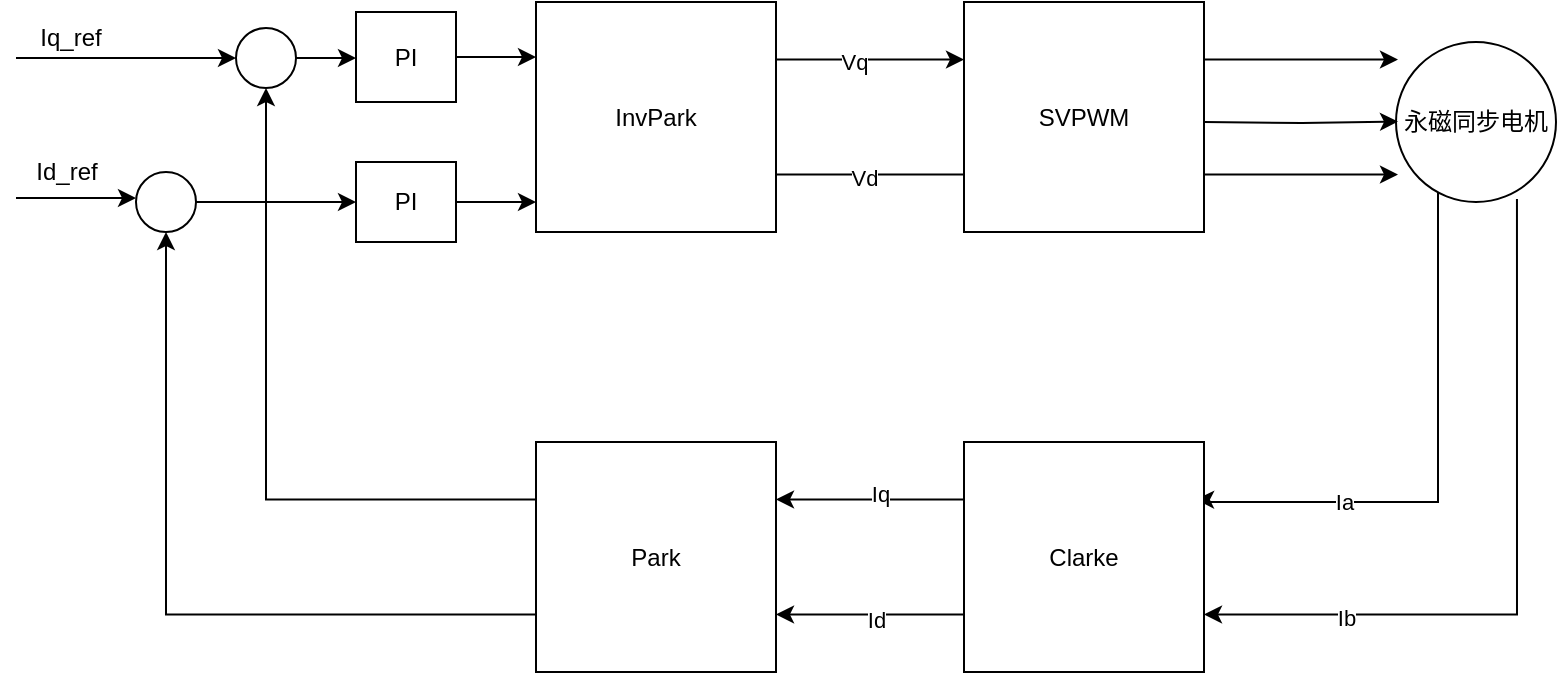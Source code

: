 <mxfile version="24.8.6">
  <diagram name="第 1 页" id="WdVF3u0vDcm4bt9vMd2t">
    <mxGraphModel dx="1143" dy="781" grid="1" gridSize="10" guides="1" tooltips="1" connect="1" arrows="1" fold="1" page="1" pageScale="1" pageWidth="827" pageHeight="1169" math="0" shadow="0">
      <root>
        <mxCell id="0" />
        <mxCell id="1" parent="0" />
        <mxCell id="VOfUWi2VCmEYPDbz4nwJ-22" value="" style="edgeStyle=orthogonalEdgeStyle;rounded=0;orthogonalLoop=1;jettySize=auto;html=1;" edge="1" parent="1" source="VOfUWi2VCmEYPDbz4nwJ-1" target="VOfUWi2VCmEYPDbz4nwJ-5">
          <mxGeometry relative="1" as="geometry">
            <Array as="points">
              <mxPoint x="300" y="238" />
              <mxPoint x="300" y="238" />
            </Array>
          </mxGeometry>
        </mxCell>
        <mxCell id="VOfUWi2VCmEYPDbz4nwJ-1" value="PI" style="rounded=0;whiteSpace=wrap;html=1;" vertex="1" parent="1">
          <mxGeometry x="210" y="215" width="50" height="45" as="geometry" />
        </mxCell>
        <mxCell id="VOfUWi2VCmEYPDbz4nwJ-15" style="edgeStyle=orthogonalEdgeStyle;rounded=0;orthogonalLoop=1;jettySize=auto;html=1;exitX=1;exitY=0.5;exitDx=0;exitDy=0;entryX=0;entryY=0.5;entryDx=0;entryDy=0;" edge="1" parent="1" source="VOfUWi2VCmEYPDbz4nwJ-2" target="VOfUWi2VCmEYPDbz4nwJ-1">
          <mxGeometry relative="1" as="geometry" />
        </mxCell>
        <mxCell id="VOfUWi2VCmEYPDbz4nwJ-2" value="" style="ellipse;whiteSpace=wrap;html=1;aspect=fixed;" vertex="1" parent="1">
          <mxGeometry x="150" y="223" width="30" height="30" as="geometry" />
        </mxCell>
        <mxCell id="VOfUWi2VCmEYPDbz4nwJ-23" value="" style="edgeStyle=orthogonalEdgeStyle;rounded=0;orthogonalLoop=1;jettySize=auto;html=1;" edge="1" parent="1" source="VOfUWi2VCmEYPDbz4nwJ-3" target="VOfUWi2VCmEYPDbz4nwJ-5">
          <mxGeometry relative="1" as="geometry">
            <Array as="points">
              <mxPoint x="300" y="310" />
              <mxPoint x="300" y="310" />
            </Array>
          </mxGeometry>
        </mxCell>
        <mxCell id="VOfUWi2VCmEYPDbz4nwJ-3" value="PI" style="rounded=0;whiteSpace=wrap;html=1;" vertex="1" parent="1">
          <mxGeometry x="210" y="290" width="50" height="40" as="geometry" />
        </mxCell>
        <mxCell id="VOfUWi2VCmEYPDbz4nwJ-16" style="edgeStyle=orthogonalEdgeStyle;rounded=0;orthogonalLoop=1;jettySize=auto;html=1;exitX=1;exitY=0.5;exitDx=0;exitDy=0;entryX=0;entryY=0.5;entryDx=0;entryDy=0;" edge="1" parent="1" source="VOfUWi2VCmEYPDbz4nwJ-4" target="VOfUWi2VCmEYPDbz4nwJ-3">
          <mxGeometry relative="1" as="geometry" />
        </mxCell>
        <mxCell id="VOfUWi2VCmEYPDbz4nwJ-4" value="" style="ellipse;whiteSpace=wrap;html=1;aspect=fixed;" vertex="1" parent="1">
          <mxGeometry x="100" y="295" width="30" height="30" as="geometry" />
        </mxCell>
        <mxCell id="VOfUWi2VCmEYPDbz4nwJ-25" style="edgeStyle=orthogonalEdgeStyle;rounded=0;orthogonalLoop=1;jettySize=auto;html=1;exitX=1;exitY=0.75;exitDx=0;exitDy=0;entryX=0;entryY=0.75;entryDx=0;entryDy=0;" edge="1" parent="1" source="VOfUWi2VCmEYPDbz4nwJ-5" target="VOfUWi2VCmEYPDbz4nwJ-8">
          <mxGeometry relative="1" as="geometry">
            <Array as="points">
              <mxPoint x="530" y="296" />
            </Array>
          </mxGeometry>
        </mxCell>
        <mxCell id="VOfUWi2VCmEYPDbz4nwJ-59" value="Vd" style="edgeLabel;html=1;align=center;verticalAlign=middle;resizable=0;points=[];" vertex="1" connectable="0" parent="VOfUWi2VCmEYPDbz4nwJ-25">
          <mxGeometry x="-0.302" y="-1" relative="1" as="geometry">
            <mxPoint as="offset" />
          </mxGeometry>
        </mxCell>
        <mxCell id="VOfUWi2VCmEYPDbz4nwJ-26" style="edgeStyle=orthogonalEdgeStyle;rounded=0;orthogonalLoop=1;jettySize=auto;html=1;exitX=1;exitY=0.25;exitDx=0;exitDy=0;entryX=0;entryY=0.25;entryDx=0;entryDy=0;" edge="1" parent="1" source="VOfUWi2VCmEYPDbz4nwJ-5" target="VOfUWi2VCmEYPDbz4nwJ-8">
          <mxGeometry relative="1" as="geometry">
            <Array as="points">
              <mxPoint x="500" y="239" />
              <mxPoint x="500" y="239" />
            </Array>
          </mxGeometry>
        </mxCell>
        <mxCell id="VOfUWi2VCmEYPDbz4nwJ-58" value="Vq" style="edgeLabel;html=1;align=center;verticalAlign=middle;resizable=0;points=[];" vertex="1" connectable="0" parent="VOfUWi2VCmEYPDbz4nwJ-26">
          <mxGeometry x="-0.17" y="-1" relative="1" as="geometry">
            <mxPoint as="offset" />
          </mxGeometry>
        </mxCell>
        <mxCell id="VOfUWi2VCmEYPDbz4nwJ-5" value="InvPark" style="rounded=0;whiteSpace=wrap;html=1;" vertex="1" parent="1">
          <mxGeometry x="300" y="210" width="120" height="115" as="geometry" />
        </mxCell>
        <mxCell id="VOfUWi2VCmEYPDbz4nwJ-28" style="edgeStyle=orthogonalEdgeStyle;rounded=0;orthogonalLoop=1;jettySize=auto;html=1;exitX=1;exitY=0.75;exitDx=0;exitDy=0;entryX=0;entryY=0.75;entryDx=0;entryDy=0;" edge="1" parent="1" source="VOfUWi2VCmEYPDbz4nwJ-8">
          <mxGeometry relative="1" as="geometry">
            <mxPoint x="731" y="296.25" as="targetPoint" />
          </mxGeometry>
        </mxCell>
        <mxCell id="VOfUWi2VCmEYPDbz4nwJ-29" style="edgeStyle=orthogonalEdgeStyle;rounded=0;orthogonalLoop=1;jettySize=auto;html=1;exitX=1;exitY=0.25;exitDx=0;exitDy=0;entryX=0;entryY=0.25;entryDx=0;entryDy=0;" edge="1" parent="1">
          <mxGeometry relative="1" as="geometry">
            <mxPoint x="634" y="238.75" as="sourcePoint" />
            <mxPoint x="731" y="238.75" as="targetPoint" />
          </mxGeometry>
        </mxCell>
        <mxCell id="VOfUWi2VCmEYPDbz4nwJ-8" value="SVPWM" style="rounded=0;whiteSpace=wrap;html=1;" vertex="1" parent="1">
          <mxGeometry x="514" y="210" width="120" height="115" as="geometry" />
        </mxCell>
        <mxCell id="VOfUWi2VCmEYPDbz4nwJ-30" style="edgeStyle=orthogonalEdgeStyle;rounded=0;orthogonalLoop=1;jettySize=auto;html=1;exitX=0.25;exitY=0.875;exitDx=0;exitDy=0;entryX=0.967;entryY=0.25;entryDx=0;entryDy=0;exitPerimeter=0;entryPerimeter=0;" edge="1" parent="1" target="VOfUWi2VCmEYPDbz4nwJ-10">
          <mxGeometry relative="1" as="geometry">
            <mxPoint x="751" y="300" as="sourcePoint" />
            <mxPoint x="635" y="458.75" as="targetPoint" />
            <Array as="points">
              <mxPoint x="751" y="460" />
              <mxPoint x="636" y="460" />
              <mxPoint x="636" y="459" />
            </Array>
          </mxGeometry>
        </mxCell>
        <mxCell id="VOfUWi2VCmEYPDbz4nwJ-54" value="Ia" style="edgeLabel;html=1;align=center;verticalAlign=middle;resizable=0;points=[];" vertex="1" connectable="0" parent="VOfUWi2VCmEYPDbz4nwJ-30">
          <mxGeometry x="0.471" relative="1" as="geometry">
            <mxPoint as="offset" />
          </mxGeometry>
        </mxCell>
        <mxCell id="VOfUWi2VCmEYPDbz4nwJ-31" style="edgeStyle=orthogonalEdgeStyle;rounded=0;orthogonalLoop=1;jettySize=auto;html=1;exitX=0.756;exitY=0.981;exitDx=0;exitDy=0;entryX=1;entryY=0.75;entryDx=0;entryDy=0;exitPerimeter=0;" edge="1" parent="1" source="VOfUWi2VCmEYPDbz4nwJ-12" target="VOfUWi2VCmEYPDbz4nwJ-10">
          <mxGeometry relative="1" as="geometry">
            <mxPoint x="791" y="325" as="sourcePoint" />
            <Array as="points">
              <mxPoint x="791" y="516" />
            </Array>
          </mxGeometry>
        </mxCell>
        <mxCell id="VOfUWi2VCmEYPDbz4nwJ-55" value="Ib" style="edgeLabel;html=1;align=center;verticalAlign=middle;resizable=0;points=[];" vertex="1" connectable="0" parent="VOfUWi2VCmEYPDbz4nwJ-31">
          <mxGeometry x="0.61" y="1" relative="1" as="geometry">
            <mxPoint as="offset" />
          </mxGeometry>
        </mxCell>
        <mxCell id="VOfUWi2VCmEYPDbz4nwJ-36" style="edgeStyle=orthogonalEdgeStyle;rounded=0;orthogonalLoop=1;jettySize=auto;html=1;exitX=0;exitY=0.25;exitDx=0;exitDy=0;entryX=1;entryY=0.25;entryDx=0;entryDy=0;" edge="1" parent="1" source="VOfUWi2VCmEYPDbz4nwJ-10" target="VOfUWi2VCmEYPDbz4nwJ-11">
          <mxGeometry relative="1" as="geometry" />
        </mxCell>
        <mxCell id="VOfUWi2VCmEYPDbz4nwJ-56" value="Iq" style="edgeLabel;html=1;align=center;verticalAlign=middle;resizable=0;points=[];" vertex="1" connectable="0" parent="VOfUWi2VCmEYPDbz4nwJ-36">
          <mxGeometry x="-0.106" y="-3" relative="1" as="geometry">
            <mxPoint as="offset" />
          </mxGeometry>
        </mxCell>
        <mxCell id="VOfUWi2VCmEYPDbz4nwJ-37" style="edgeStyle=orthogonalEdgeStyle;rounded=0;orthogonalLoop=1;jettySize=auto;html=1;exitX=0;exitY=0.75;exitDx=0;exitDy=0;entryX=1;entryY=0.75;entryDx=0;entryDy=0;" edge="1" parent="1" source="VOfUWi2VCmEYPDbz4nwJ-10" target="VOfUWi2VCmEYPDbz4nwJ-11">
          <mxGeometry relative="1" as="geometry" />
        </mxCell>
        <mxCell id="VOfUWi2VCmEYPDbz4nwJ-57" value="Id" style="edgeLabel;html=1;align=center;verticalAlign=middle;resizable=0;points=[];" vertex="1" connectable="0" parent="VOfUWi2VCmEYPDbz4nwJ-37">
          <mxGeometry x="-0.064" y="2" relative="1" as="geometry">
            <mxPoint as="offset" />
          </mxGeometry>
        </mxCell>
        <mxCell id="VOfUWi2VCmEYPDbz4nwJ-10" value="Clarke" style="rounded=0;whiteSpace=wrap;html=1;" vertex="1" parent="1">
          <mxGeometry x="514" y="430" width="120" height="115" as="geometry" />
        </mxCell>
        <mxCell id="VOfUWi2VCmEYPDbz4nwJ-38" style="edgeStyle=orthogonalEdgeStyle;rounded=0;orthogonalLoop=1;jettySize=auto;html=1;exitX=0;exitY=0.25;exitDx=0;exitDy=0;entryX=0.5;entryY=1;entryDx=0;entryDy=0;" edge="1" parent="1" source="VOfUWi2VCmEYPDbz4nwJ-11" target="VOfUWi2VCmEYPDbz4nwJ-2">
          <mxGeometry relative="1" as="geometry" />
        </mxCell>
        <mxCell id="VOfUWi2VCmEYPDbz4nwJ-39" style="edgeStyle=orthogonalEdgeStyle;rounded=0;orthogonalLoop=1;jettySize=auto;html=1;exitX=0;exitY=0.75;exitDx=0;exitDy=0;entryX=0.5;entryY=1;entryDx=0;entryDy=0;" edge="1" parent="1" source="VOfUWi2VCmEYPDbz4nwJ-11" target="VOfUWi2VCmEYPDbz4nwJ-4">
          <mxGeometry relative="1" as="geometry" />
        </mxCell>
        <mxCell id="VOfUWi2VCmEYPDbz4nwJ-11" value="Park" style="rounded=0;whiteSpace=wrap;html=1;" vertex="1" parent="1">
          <mxGeometry x="300" y="430" width="120" height="115" as="geometry" />
        </mxCell>
        <mxCell id="VOfUWi2VCmEYPDbz4nwJ-12" value="永磁同步电机" style="ellipse;whiteSpace=wrap;html=1;aspect=fixed;" vertex="1" parent="1">
          <mxGeometry x="730" y="230" width="80" height="80" as="geometry" />
        </mxCell>
        <mxCell id="VOfUWi2VCmEYPDbz4nwJ-43" value="" style="endArrow=classic;html=1;rounded=0;entryX=0;entryY=0.5;entryDx=0;entryDy=0;" edge="1" parent="1" target="VOfUWi2VCmEYPDbz4nwJ-2">
          <mxGeometry width="50" height="50" relative="1" as="geometry">
            <mxPoint x="40" y="238" as="sourcePoint" />
            <mxPoint x="120" y="240" as="targetPoint" />
          </mxGeometry>
        </mxCell>
        <mxCell id="VOfUWi2VCmEYPDbz4nwJ-47" value="" style="endArrow=classic;html=1;rounded=0;entryX=0;entryY=0.5;entryDx=0;entryDy=0;" edge="1" parent="1">
          <mxGeometry width="50" height="50" relative="1" as="geometry">
            <mxPoint x="40" y="308" as="sourcePoint" />
            <mxPoint x="100" y="308" as="targetPoint" />
          </mxGeometry>
        </mxCell>
        <mxCell id="VOfUWi2VCmEYPDbz4nwJ-48" value="Iq_ref" style="text;html=1;align=center;verticalAlign=middle;resizable=0;points=[];autosize=1;strokeColor=none;fillColor=none;" vertex="1" parent="1">
          <mxGeometry x="42" y="213" width="50" height="30" as="geometry" />
        </mxCell>
        <mxCell id="VOfUWi2VCmEYPDbz4nwJ-53" value="Id_ref" style="text;html=1;align=center;verticalAlign=middle;resizable=0;points=[];autosize=1;strokeColor=none;fillColor=none;" vertex="1" parent="1">
          <mxGeometry x="40" y="280" width="50" height="30" as="geometry" />
        </mxCell>
        <mxCell id="VOfUWi2VCmEYPDbz4nwJ-61" style="edgeStyle=orthogonalEdgeStyle;rounded=0;orthogonalLoop=1;jettySize=auto;html=1;exitX=1;exitY=0.25;exitDx=0;exitDy=0;entryX=0;entryY=0.25;entryDx=0;entryDy=0;" edge="1" parent="1">
          <mxGeometry relative="1" as="geometry">
            <mxPoint x="634" y="270" as="sourcePoint" />
            <mxPoint x="731" y="269.75" as="targetPoint" />
          </mxGeometry>
        </mxCell>
      </root>
    </mxGraphModel>
  </diagram>
</mxfile>
